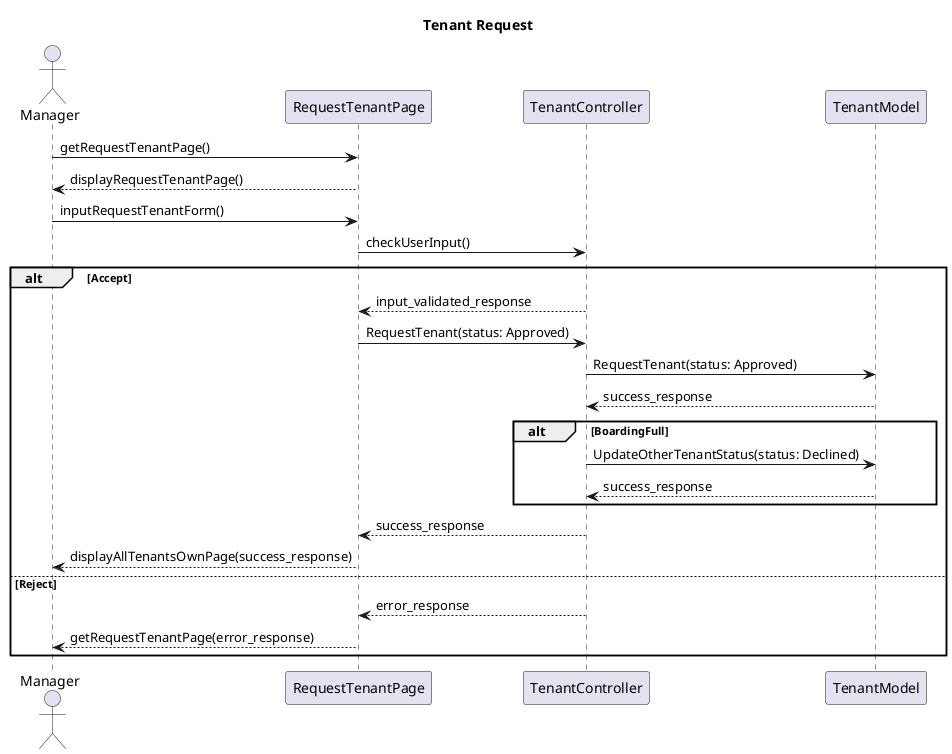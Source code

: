 @startuml
title Tenant Request
actor Manager as act
participant RequestTenantPage as view
participant TenantController as ctrl
participant TenantModel as model

act -> view : getRequestTenantPage()
act <-- view : displayRequestTenantPage()

    act->view : inputRequestTenantForm()
    view->ctrl : checkUserInput()
        alt Accept
        ctrl-->view:input_validated_response
        view->ctrl: RequestTenant(status: Approved)
        ctrl->model: RequestTenant(status: Approved)
        model --> ctrl: success_response
            alt BoardingFull
            ctrl->model: UpdateOtherTenantStatus(status: Declined)
            model --> ctrl: success_response
            end
        ctrl --> view: success_response
        view-->act: displayAllTenantsOwnPage(success_response)
        else Reject
        ctrl --> view: error_response
        view-->act: getRequestTenantPage(error_response)
        end


@enduml
